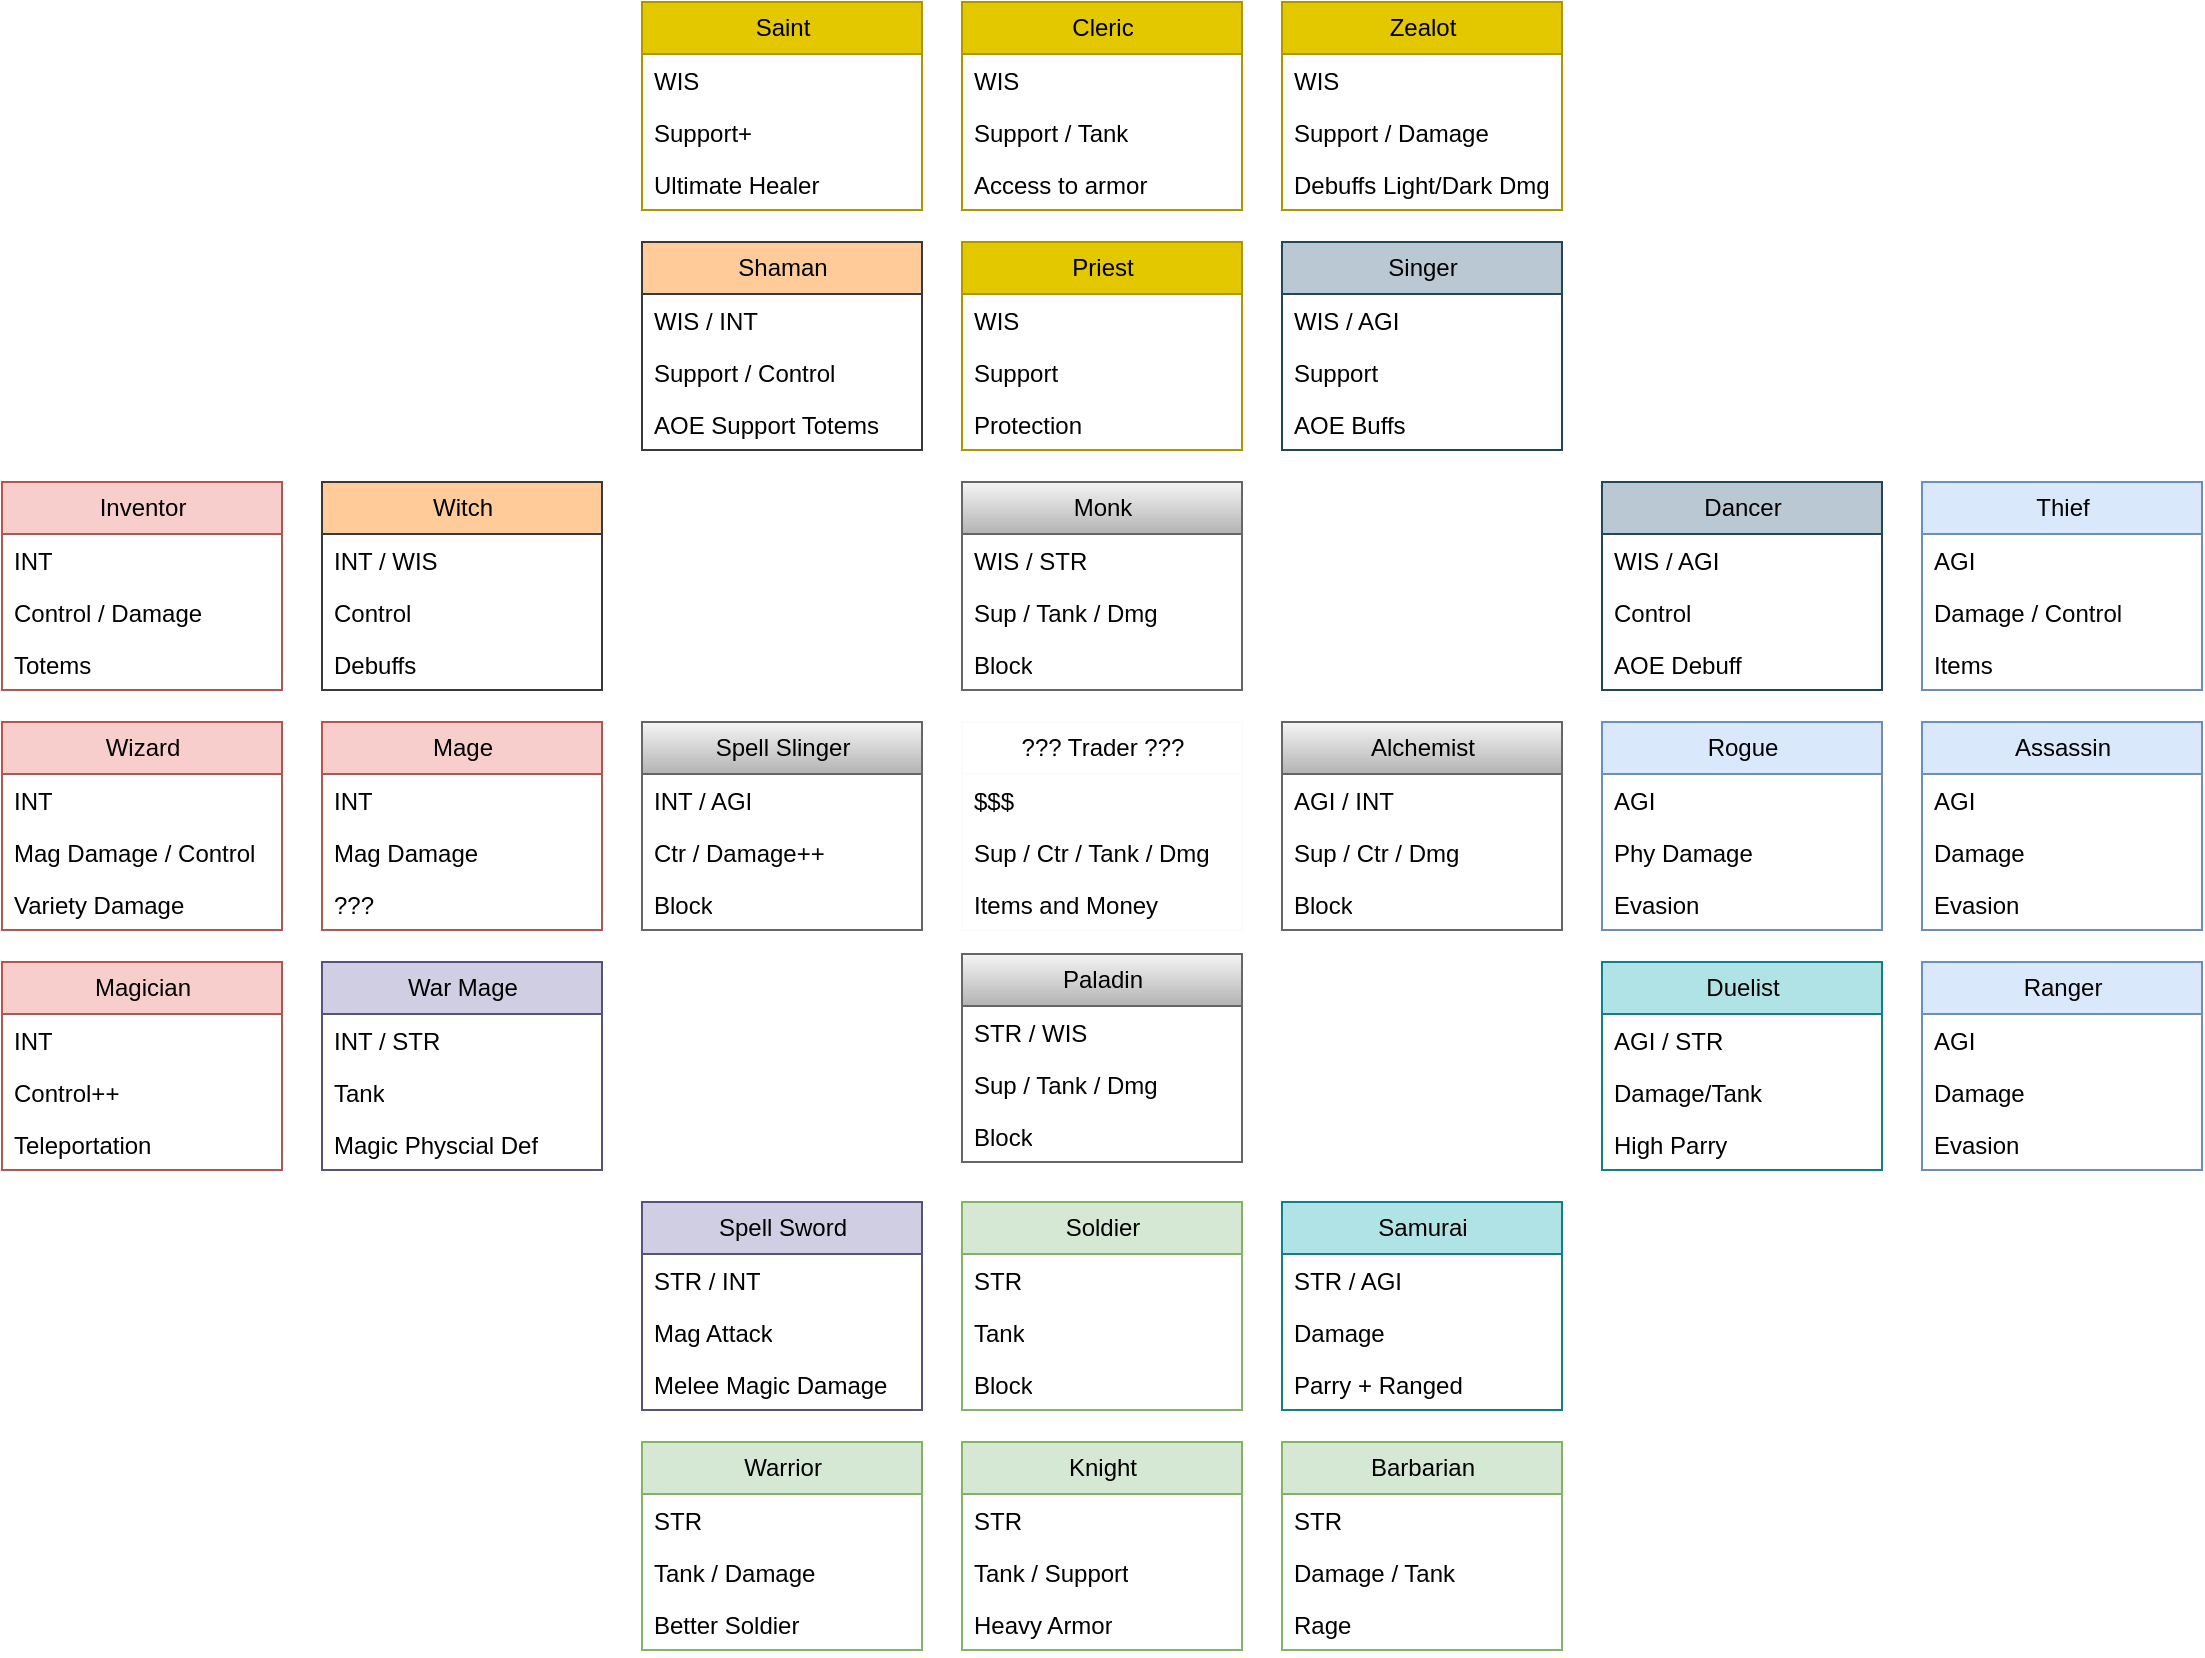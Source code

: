 <mxfile version="25.0.3">
  <diagram name="Page-1" id="VscG6NVmm45a8tt-DNsu">
    <mxGraphModel dx="1357" dy="881" grid="1" gridSize="10" guides="1" tooltips="1" connect="1" arrows="1" fold="1" page="1" pageScale="1" pageWidth="850" pageHeight="1100" math="0" shadow="0">
      <root>
        <mxCell id="0" />
        <mxCell id="1" parent="0" />
        <mxCell id="HjV59kZz3_I_H4oac8fo-1" value="Mage" style="swimlane;fontStyle=0;childLayout=stackLayout;horizontal=1;startSize=26;fillColor=#f8cecc;horizontalStack=0;resizeParent=1;resizeParentMax=0;resizeLast=0;collapsible=1;marginBottom=0;html=1;strokeColor=#b85450;" vertex="1" parent="1">
          <mxGeometry x="450" y="410" width="140" height="104" as="geometry" />
        </mxCell>
        <mxCell id="HjV59kZz3_I_H4oac8fo-2" value="INT" style="text;strokeColor=none;fillColor=none;align=left;verticalAlign=top;spacingLeft=4;spacingRight=4;overflow=hidden;rotatable=0;points=[[0,0.5],[1,0.5]];portConstraint=eastwest;whiteSpace=wrap;html=1;" vertex="1" parent="HjV59kZz3_I_H4oac8fo-1">
          <mxGeometry y="26" width="140" height="26" as="geometry" />
        </mxCell>
        <mxCell id="HjV59kZz3_I_H4oac8fo-3" value="Mag Damage" style="text;strokeColor=none;fillColor=none;align=left;verticalAlign=top;spacingLeft=4;spacingRight=4;overflow=hidden;rotatable=0;points=[[0,0.5],[1,0.5]];portConstraint=eastwest;whiteSpace=wrap;html=1;" vertex="1" parent="HjV59kZz3_I_H4oac8fo-1">
          <mxGeometry y="52" width="140" height="26" as="geometry" />
        </mxCell>
        <mxCell id="HjV59kZz3_I_H4oac8fo-4" value="???" style="text;strokeColor=none;fillColor=none;align=left;verticalAlign=top;spacingLeft=4;spacingRight=4;overflow=hidden;rotatable=0;points=[[0,0.5],[1,0.5]];portConstraint=eastwest;whiteSpace=wrap;html=1;" vertex="1" parent="HjV59kZz3_I_H4oac8fo-1">
          <mxGeometry y="78" width="140" height="26" as="geometry" />
        </mxCell>
        <mxCell id="HjV59kZz3_I_H4oac8fo-5" value="Rogue" style="swimlane;fontStyle=0;childLayout=stackLayout;horizontal=1;startSize=26;fillColor=#dae8fc;horizontalStack=0;resizeParent=1;resizeParentMax=0;resizeLast=0;collapsible=1;marginBottom=0;html=1;strokeColor=#6c8ebf;" vertex="1" parent="1">
          <mxGeometry x="1090" y="410" width="140" height="104" as="geometry" />
        </mxCell>
        <mxCell id="HjV59kZz3_I_H4oac8fo-6" value="AGI" style="text;strokeColor=none;fillColor=none;align=left;verticalAlign=top;spacingLeft=4;spacingRight=4;overflow=hidden;rotatable=0;points=[[0,0.5],[1,0.5]];portConstraint=eastwest;whiteSpace=wrap;html=1;" vertex="1" parent="HjV59kZz3_I_H4oac8fo-5">
          <mxGeometry y="26" width="140" height="26" as="geometry" />
        </mxCell>
        <mxCell id="HjV59kZz3_I_H4oac8fo-7" value="Phy Damage" style="text;strokeColor=none;fillColor=none;align=left;verticalAlign=top;spacingLeft=4;spacingRight=4;overflow=hidden;rotatable=0;points=[[0,0.5],[1,0.5]];portConstraint=eastwest;whiteSpace=wrap;html=1;" vertex="1" parent="HjV59kZz3_I_H4oac8fo-5">
          <mxGeometry y="52" width="140" height="26" as="geometry" />
        </mxCell>
        <mxCell id="HjV59kZz3_I_H4oac8fo-8" value="Evasion" style="text;strokeColor=none;fillColor=none;align=left;verticalAlign=top;spacingLeft=4;spacingRight=4;overflow=hidden;rotatable=0;points=[[0,0.5],[1,0.5]];portConstraint=eastwest;whiteSpace=wrap;html=1;" vertex="1" parent="HjV59kZz3_I_H4oac8fo-5">
          <mxGeometry y="78" width="140" height="26" as="geometry" />
        </mxCell>
        <mxCell id="HjV59kZz3_I_H4oac8fo-9" value="Soldier" style="swimlane;fontStyle=0;childLayout=stackLayout;horizontal=1;startSize=26;fillColor=#d5e8d4;horizontalStack=0;resizeParent=1;resizeParentMax=0;resizeLast=0;collapsible=1;marginBottom=0;html=1;strokeColor=#82b366;" vertex="1" parent="1">
          <mxGeometry x="770" y="650" width="140" height="104" as="geometry" />
        </mxCell>
        <mxCell id="HjV59kZz3_I_H4oac8fo-10" value="STR" style="text;strokeColor=none;fillColor=none;align=left;verticalAlign=top;spacingLeft=4;spacingRight=4;overflow=hidden;rotatable=0;points=[[0,0.5],[1,0.5]];portConstraint=eastwest;whiteSpace=wrap;html=1;" vertex="1" parent="HjV59kZz3_I_H4oac8fo-9">
          <mxGeometry y="26" width="140" height="26" as="geometry" />
        </mxCell>
        <mxCell id="HjV59kZz3_I_H4oac8fo-11" value="Tank" style="text;strokeColor=none;fillColor=none;align=left;verticalAlign=top;spacingLeft=4;spacingRight=4;overflow=hidden;rotatable=0;points=[[0,0.5],[1,0.5]];portConstraint=eastwest;whiteSpace=wrap;html=1;" vertex="1" parent="HjV59kZz3_I_H4oac8fo-9">
          <mxGeometry y="52" width="140" height="26" as="geometry" />
        </mxCell>
        <mxCell id="HjV59kZz3_I_H4oac8fo-12" value="Block" style="text;strokeColor=none;fillColor=none;align=left;verticalAlign=top;spacingLeft=4;spacingRight=4;overflow=hidden;rotatable=0;points=[[0,0.5],[1,0.5]];portConstraint=eastwest;whiteSpace=wrap;html=1;" vertex="1" parent="HjV59kZz3_I_H4oac8fo-9">
          <mxGeometry y="78" width="140" height="26" as="geometry" />
        </mxCell>
        <mxCell id="HjV59kZz3_I_H4oac8fo-13" value="Priest" style="swimlane;fontStyle=0;childLayout=stackLayout;horizontal=1;startSize=26;fillColor=#e3c800;horizontalStack=0;resizeParent=1;resizeParentMax=0;resizeLast=0;collapsible=1;marginBottom=0;html=1;strokeColor=#B09500;fontColor=#000000;" vertex="1" parent="1">
          <mxGeometry x="770" y="170" width="140" height="104" as="geometry" />
        </mxCell>
        <mxCell id="HjV59kZz3_I_H4oac8fo-14" value="WIS" style="text;strokeColor=none;fillColor=none;align=left;verticalAlign=top;spacingLeft=4;spacingRight=4;overflow=hidden;rotatable=0;points=[[0,0.5],[1,0.5]];portConstraint=eastwest;whiteSpace=wrap;html=1;" vertex="1" parent="HjV59kZz3_I_H4oac8fo-13">
          <mxGeometry y="26" width="140" height="26" as="geometry" />
        </mxCell>
        <mxCell id="HjV59kZz3_I_H4oac8fo-15" value="Support" style="text;strokeColor=none;fillColor=none;align=left;verticalAlign=top;spacingLeft=4;spacingRight=4;overflow=hidden;rotatable=0;points=[[0,0.5],[1,0.5]];portConstraint=eastwest;whiteSpace=wrap;html=1;" vertex="1" parent="HjV59kZz3_I_H4oac8fo-13">
          <mxGeometry y="52" width="140" height="26" as="geometry" />
        </mxCell>
        <mxCell id="HjV59kZz3_I_H4oac8fo-16" value="Protection" style="text;strokeColor=none;fillColor=none;align=left;verticalAlign=top;spacingLeft=4;spacingRight=4;overflow=hidden;rotatable=0;points=[[0,0.5],[1,0.5]];portConstraint=eastwest;whiteSpace=wrap;html=1;" vertex="1" parent="HjV59kZz3_I_H4oac8fo-13">
          <mxGeometry y="78" width="140" height="26" as="geometry" />
        </mxCell>
        <mxCell id="HjV59kZz3_I_H4oac8fo-17" value="Witch" style="swimlane;fontStyle=0;childLayout=stackLayout;horizontal=1;startSize=26;fillColor=#ffcc99;horizontalStack=0;resizeParent=1;resizeParentMax=0;resizeLast=0;collapsible=1;marginBottom=0;html=1;strokeColor=#36393d;" vertex="1" parent="1">
          <mxGeometry x="450" y="290" width="140" height="104" as="geometry" />
        </mxCell>
        <mxCell id="HjV59kZz3_I_H4oac8fo-18" value="INT / WIS" style="text;strokeColor=none;fillColor=none;align=left;verticalAlign=top;spacingLeft=4;spacingRight=4;overflow=hidden;rotatable=0;points=[[0,0.5],[1,0.5]];portConstraint=eastwest;whiteSpace=wrap;html=1;" vertex="1" parent="HjV59kZz3_I_H4oac8fo-17">
          <mxGeometry y="26" width="140" height="26" as="geometry" />
        </mxCell>
        <mxCell id="HjV59kZz3_I_H4oac8fo-19" value="Control" style="text;strokeColor=none;fillColor=none;align=left;verticalAlign=top;spacingLeft=4;spacingRight=4;overflow=hidden;rotatable=0;points=[[0,0.5],[1,0.5]];portConstraint=eastwest;whiteSpace=wrap;html=1;" vertex="1" parent="HjV59kZz3_I_H4oac8fo-17">
          <mxGeometry y="52" width="140" height="26" as="geometry" />
        </mxCell>
        <mxCell id="HjV59kZz3_I_H4oac8fo-20" value="Debuffs" style="text;strokeColor=none;fillColor=none;align=left;verticalAlign=top;spacingLeft=4;spacingRight=4;overflow=hidden;rotatable=0;points=[[0,0.5],[1,0.5]];portConstraint=eastwest;whiteSpace=wrap;html=1;" vertex="1" parent="HjV59kZz3_I_H4oac8fo-17">
          <mxGeometry y="78" width="140" height="26" as="geometry" />
        </mxCell>
        <mxCell id="HjV59kZz3_I_H4oac8fo-21" value="Wizard" style="swimlane;fontStyle=0;childLayout=stackLayout;horizontal=1;startSize=26;fillColor=#f8cecc;horizontalStack=0;resizeParent=1;resizeParentMax=0;resizeLast=0;collapsible=1;marginBottom=0;html=1;strokeColor=#b85450;" vertex="1" parent="1">
          <mxGeometry x="290" y="410" width="140" height="104" as="geometry" />
        </mxCell>
        <mxCell id="HjV59kZz3_I_H4oac8fo-22" value="INT" style="text;strokeColor=none;fillColor=none;align=left;verticalAlign=top;spacingLeft=4;spacingRight=4;overflow=hidden;rotatable=0;points=[[0,0.5],[1,0.5]];portConstraint=eastwest;whiteSpace=wrap;html=1;" vertex="1" parent="HjV59kZz3_I_H4oac8fo-21">
          <mxGeometry y="26" width="140" height="26" as="geometry" />
        </mxCell>
        <mxCell id="HjV59kZz3_I_H4oac8fo-23" value="Mag Damage / Control" style="text;strokeColor=none;fillColor=none;align=left;verticalAlign=top;spacingLeft=4;spacingRight=4;overflow=hidden;rotatable=0;points=[[0,0.5],[1,0.5]];portConstraint=eastwest;whiteSpace=wrap;html=1;" vertex="1" parent="HjV59kZz3_I_H4oac8fo-21">
          <mxGeometry y="52" width="140" height="26" as="geometry" />
        </mxCell>
        <mxCell id="HjV59kZz3_I_H4oac8fo-24" value="Variety Damage" style="text;strokeColor=none;fillColor=none;align=left;verticalAlign=top;spacingLeft=4;spacingRight=4;overflow=hidden;rotatable=0;points=[[0,0.5],[1,0.5]];portConstraint=eastwest;whiteSpace=wrap;html=1;" vertex="1" parent="HjV59kZz3_I_H4oac8fo-21">
          <mxGeometry y="78" width="140" height="26" as="geometry" />
        </mxCell>
        <mxCell id="HjV59kZz3_I_H4oac8fo-25" value="War Mage" style="swimlane;fontStyle=0;childLayout=stackLayout;horizontal=1;startSize=26;fillColor=#d0cee2;horizontalStack=0;resizeParent=1;resizeParentMax=0;resizeLast=0;collapsible=1;marginBottom=0;html=1;strokeColor=#56517e;" vertex="1" parent="1">
          <mxGeometry x="450" y="530" width="140" height="104" as="geometry" />
        </mxCell>
        <mxCell id="HjV59kZz3_I_H4oac8fo-26" value="INT / STR" style="text;strokeColor=none;fillColor=none;align=left;verticalAlign=top;spacingLeft=4;spacingRight=4;overflow=hidden;rotatable=0;points=[[0,0.5],[1,0.5]];portConstraint=eastwest;whiteSpace=wrap;html=1;" vertex="1" parent="HjV59kZz3_I_H4oac8fo-25">
          <mxGeometry y="26" width="140" height="26" as="geometry" />
        </mxCell>
        <mxCell id="HjV59kZz3_I_H4oac8fo-27" value="Tank" style="text;strokeColor=none;fillColor=none;align=left;verticalAlign=top;spacingLeft=4;spacingRight=4;overflow=hidden;rotatable=0;points=[[0,0.5],[1,0.5]];portConstraint=eastwest;whiteSpace=wrap;html=1;" vertex="1" parent="HjV59kZz3_I_H4oac8fo-25">
          <mxGeometry y="52" width="140" height="26" as="geometry" />
        </mxCell>
        <mxCell id="HjV59kZz3_I_H4oac8fo-28" value="Magic Physcial Def" style="text;strokeColor=none;fillColor=none;align=left;verticalAlign=top;spacingLeft=4;spacingRight=4;overflow=hidden;rotatable=0;points=[[0,0.5],[1,0.5]];portConstraint=eastwest;whiteSpace=wrap;html=1;" vertex="1" parent="HjV59kZz3_I_H4oac8fo-25">
          <mxGeometry y="78" width="140" height="26" as="geometry" />
        </mxCell>
        <mxCell id="HjV59kZz3_I_H4oac8fo-30" value="Duelist" style="swimlane;fontStyle=0;childLayout=stackLayout;horizontal=1;startSize=26;fillColor=#b0e3e6;horizontalStack=0;resizeParent=1;resizeParentMax=0;resizeLast=0;collapsible=1;marginBottom=0;html=1;strokeColor=#0e8088;" vertex="1" parent="1">
          <mxGeometry x="1090" y="530" width="140" height="104" as="geometry" />
        </mxCell>
        <mxCell id="HjV59kZz3_I_H4oac8fo-31" value="AGI / STR" style="text;strokeColor=none;fillColor=none;align=left;verticalAlign=top;spacingLeft=4;spacingRight=4;overflow=hidden;rotatable=0;points=[[0,0.5],[1,0.5]];portConstraint=eastwest;whiteSpace=wrap;html=1;" vertex="1" parent="HjV59kZz3_I_H4oac8fo-30">
          <mxGeometry y="26" width="140" height="26" as="geometry" />
        </mxCell>
        <mxCell id="HjV59kZz3_I_H4oac8fo-32" value="Damage/Tank" style="text;strokeColor=none;fillColor=none;align=left;verticalAlign=top;spacingLeft=4;spacingRight=4;overflow=hidden;rotatable=0;points=[[0,0.5],[1,0.5]];portConstraint=eastwest;whiteSpace=wrap;html=1;" vertex="1" parent="HjV59kZz3_I_H4oac8fo-30">
          <mxGeometry y="52" width="140" height="26" as="geometry" />
        </mxCell>
        <mxCell id="HjV59kZz3_I_H4oac8fo-33" value="High Parry" style="text;strokeColor=none;fillColor=none;align=left;verticalAlign=top;spacingLeft=4;spacingRight=4;overflow=hidden;rotatable=0;points=[[0,0.5],[1,0.5]];portConstraint=eastwest;whiteSpace=wrap;html=1;" vertex="1" parent="HjV59kZz3_I_H4oac8fo-30">
          <mxGeometry y="78" width="140" height="26" as="geometry" />
        </mxCell>
        <mxCell id="HjV59kZz3_I_H4oac8fo-34" value="Singer" style="swimlane;fontStyle=0;childLayout=stackLayout;horizontal=1;startSize=26;fillColor=#bac8d3;horizontalStack=0;resizeParent=1;resizeParentMax=0;resizeLast=0;collapsible=1;marginBottom=0;html=1;strokeColor=#23445d;" vertex="1" parent="1">
          <mxGeometry x="930" y="170" width="140" height="104" as="geometry" />
        </mxCell>
        <mxCell id="HjV59kZz3_I_H4oac8fo-35" value="WIS / AGI" style="text;strokeColor=none;fillColor=none;align=left;verticalAlign=top;spacingLeft=4;spacingRight=4;overflow=hidden;rotatable=0;points=[[0,0.5],[1,0.5]];portConstraint=eastwest;whiteSpace=wrap;html=1;" vertex="1" parent="HjV59kZz3_I_H4oac8fo-34">
          <mxGeometry y="26" width="140" height="26" as="geometry" />
        </mxCell>
        <mxCell id="HjV59kZz3_I_H4oac8fo-36" value="Support" style="text;strokeColor=none;fillColor=none;align=left;verticalAlign=top;spacingLeft=4;spacingRight=4;overflow=hidden;rotatable=0;points=[[0,0.5],[1,0.5]];portConstraint=eastwest;whiteSpace=wrap;html=1;" vertex="1" parent="HjV59kZz3_I_H4oac8fo-34">
          <mxGeometry y="52" width="140" height="26" as="geometry" />
        </mxCell>
        <mxCell id="HjV59kZz3_I_H4oac8fo-37" value="AOE Buffs" style="text;strokeColor=none;fillColor=none;align=left;verticalAlign=top;spacingLeft=4;spacingRight=4;overflow=hidden;rotatable=0;points=[[0,0.5],[1,0.5]];portConstraint=eastwest;whiteSpace=wrap;html=1;" vertex="1" parent="HjV59kZz3_I_H4oac8fo-34">
          <mxGeometry y="78" width="140" height="26" as="geometry" />
        </mxCell>
        <mxCell id="HjV59kZz3_I_H4oac8fo-42" value="Ranger" style="swimlane;fontStyle=0;childLayout=stackLayout;horizontal=1;startSize=26;fillColor=#dae8fc;horizontalStack=0;resizeParent=1;resizeParentMax=0;resizeLast=0;collapsible=1;marginBottom=0;html=1;strokeColor=#6c8ebf;" vertex="1" parent="1">
          <mxGeometry x="1250" y="530" width="140" height="104" as="geometry" />
        </mxCell>
        <mxCell id="HjV59kZz3_I_H4oac8fo-43" value="AGI" style="text;strokeColor=none;fillColor=none;align=left;verticalAlign=top;spacingLeft=4;spacingRight=4;overflow=hidden;rotatable=0;points=[[0,0.5],[1,0.5]];portConstraint=eastwest;whiteSpace=wrap;html=1;" vertex="1" parent="HjV59kZz3_I_H4oac8fo-42">
          <mxGeometry y="26" width="140" height="26" as="geometry" />
        </mxCell>
        <mxCell id="HjV59kZz3_I_H4oac8fo-44" value="Damage" style="text;strokeColor=none;fillColor=none;align=left;verticalAlign=top;spacingLeft=4;spacingRight=4;overflow=hidden;rotatable=0;points=[[0,0.5],[1,0.5]];portConstraint=eastwest;whiteSpace=wrap;html=1;" vertex="1" parent="HjV59kZz3_I_H4oac8fo-42">
          <mxGeometry y="52" width="140" height="26" as="geometry" />
        </mxCell>
        <mxCell id="HjV59kZz3_I_H4oac8fo-45" value="Evasion" style="text;strokeColor=none;fillColor=none;align=left;verticalAlign=top;spacingLeft=4;spacingRight=4;overflow=hidden;rotatable=0;points=[[0,0.5],[1,0.5]];portConstraint=eastwest;whiteSpace=wrap;html=1;" vertex="1" parent="HjV59kZz3_I_H4oac8fo-42">
          <mxGeometry y="78" width="140" height="26" as="geometry" />
        </mxCell>
        <mxCell id="HjV59kZz3_I_H4oac8fo-50" value="Assassin" style="swimlane;fontStyle=0;childLayout=stackLayout;horizontal=1;startSize=26;fillColor=#dae8fc;horizontalStack=0;resizeParent=1;resizeParentMax=0;resizeLast=0;collapsible=1;marginBottom=0;html=1;strokeColor=#6c8ebf;" vertex="1" parent="1">
          <mxGeometry x="1250" y="410" width="140" height="104" as="geometry" />
        </mxCell>
        <mxCell id="HjV59kZz3_I_H4oac8fo-51" value="AGI" style="text;strokeColor=none;fillColor=none;align=left;verticalAlign=top;spacingLeft=4;spacingRight=4;overflow=hidden;rotatable=0;points=[[0,0.5],[1,0.5]];portConstraint=eastwest;whiteSpace=wrap;html=1;" vertex="1" parent="HjV59kZz3_I_H4oac8fo-50">
          <mxGeometry y="26" width="140" height="26" as="geometry" />
        </mxCell>
        <mxCell id="HjV59kZz3_I_H4oac8fo-52" value="Damage" style="text;strokeColor=none;fillColor=none;align=left;verticalAlign=top;spacingLeft=4;spacingRight=4;overflow=hidden;rotatable=0;points=[[0,0.5],[1,0.5]];portConstraint=eastwest;whiteSpace=wrap;html=1;" vertex="1" parent="HjV59kZz3_I_H4oac8fo-50">
          <mxGeometry y="52" width="140" height="26" as="geometry" />
        </mxCell>
        <mxCell id="HjV59kZz3_I_H4oac8fo-53" value="Evasion" style="text;strokeColor=none;fillColor=none;align=left;verticalAlign=top;spacingLeft=4;spacingRight=4;overflow=hidden;rotatable=0;points=[[0,0.5],[1,0.5]];portConstraint=eastwest;whiteSpace=wrap;html=1;" vertex="1" parent="HjV59kZz3_I_H4oac8fo-50">
          <mxGeometry y="78" width="140" height="26" as="geometry" />
        </mxCell>
        <mxCell id="HjV59kZz3_I_H4oac8fo-54" value="Thief" style="swimlane;fontStyle=0;childLayout=stackLayout;horizontal=1;startSize=26;fillColor=#dae8fc;horizontalStack=0;resizeParent=1;resizeParentMax=0;resizeLast=0;collapsible=1;marginBottom=0;html=1;strokeColor=#6c8ebf;" vertex="1" parent="1">
          <mxGeometry x="1250" y="290" width="140" height="104" as="geometry" />
        </mxCell>
        <mxCell id="HjV59kZz3_I_H4oac8fo-55" value="AGI" style="text;strokeColor=none;fillColor=none;align=left;verticalAlign=top;spacingLeft=4;spacingRight=4;overflow=hidden;rotatable=0;points=[[0,0.5],[1,0.5]];portConstraint=eastwest;whiteSpace=wrap;html=1;" vertex="1" parent="HjV59kZz3_I_H4oac8fo-54">
          <mxGeometry y="26" width="140" height="26" as="geometry" />
        </mxCell>
        <mxCell id="HjV59kZz3_I_H4oac8fo-56" value="Damage / Control" style="text;strokeColor=none;fillColor=none;align=left;verticalAlign=top;spacingLeft=4;spacingRight=4;overflow=hidden;rotatable=0;points=[[0,0.5],[1,0.5]];portConstraint=eastwest;whiteSpace=wrap;html=1;" vertex="1" parent="HjV59kZz3_I_H4oac8fo-54">
          <mxGeometry y="52" width="140" height="26" as="geometry" />
        </mxCell>
        <mxCell id="HjV59kZz3_I_H4oac8fo-57" value="Items" style="text;strokeColor=none;fillColor=none;align=left;verticalAlign=top;spacingLeft=4;spacingRight=4;overflow=hidden;rotatable=0;points=[[0,0.5],[1,0.5]];portConstraint=eastwest;whiteSpace=wrap;html=1;" vertex="1" parent="HjV59kZz3_I_H4oac8fo-54">
          <mxGeometry y="78" width="140" height="26" as="geometry" />
        </mxCell>
        <mxCell id="HjV59kZz3_I_H4oac8fo-58" value="Paladin" style="swimlane;fontStyle=0;childLayout=stackLayout;horizontal=1;startSize=26;fillColor=#f5f5f5;horizontalStack=0;resizeParent=1;resizeParentMax=0;resizeLast=0;collapsible=1;marginBottom=0;html=1;strokeColor=#666666;gradientColor=#b3b3b3;" vertex="1" parent="1">
          <mxGeometry x="770" y="526" width="140" height="104" as="geometry" />
        </mxCell>
        <mxCell id="HjV59kZz3_I_H4oac8fo-59" value="STR / WIS" style="text;strokeColor=none;fillColor=none;align=left;verticalAlign=top;spacingLeft=4;spacingRight=4;overflow=hidden;rotatable=0;points=[[0,0.5],[1,0.5]];portConstraint=eastwest;whiteSpace=wrap;html=1;" vertex="1" parent="HjV59kZz3_I_H4oac8fo-58">
          <mxGeometry y="26" width="140" height="26" as="geometry" />
        </mxCell>
        <mxCell id="HjV59kZz3_I_H4oac8fo-60" value="Sup / Tank / Dmg" style="text;strokeColor=none;fillColor=none;align=left;verticalAlign=top;spacingLeft=4;spacingRight=4;overflow=hidden;rotatable=0;points=[[0,0.5],[1,0.5]];portConstraint=eastwest;whiteSpace=wrap;html=1;" vertex="1" parent="HjV59kZz3_I_H4oac8fo-58">
          <mxGeometry y="52" width="140" height="26" as="geometry" />
        </mxCell>
        <mxCell id="HjV59kZz3_I_H4oac8fo-61" value="Block" style="text;strokeColor=none;fillColor=none;align=left;verticalAlign=top;spacingLeft=4;spacingRight=4;overflow=hidden;rotatable=0;points=[[0,0.5],[1,0.5]];portConstraint=eastwest;whiteSpace=wrap;html=1;" vertex="1" parent="HjV59kZz3_I_H4oac8fo-58">
          <mxGeometry y="78" width="140" height="26" as="geometry" />
        </mxCell>
        <mxCell id="HjV59kZz3_I_H4oac8fo-67" value="Knight" style="swimlane;fontStyle=0;childLayout=stackLayout;horizontal=1;startSize=26;fillColor=#d5e8d4;horizontalStack=0;resizeParent=1;resizeParentMax=0;resizeLast=0;collapsible=1;marginBottom=0;html=1;strokeColor=#82b366;" vertex="1" parent="1">
          <mxGeometry x="770" y="770" width="140" height="104" as="geometry" />
        </mxCell>
        <mxCell id="HjV59kZz3_I_H4oac8fo-68" value="STR" style="text;strokeColor=none;fillColor=none;align=left;verticalAlign=top;spacingLeft=4;spacingRight=4;overflow=hidden;rotatable=0;points=[[0,0.5],[1,0.5]];portConstraint=eastwest;whiteSpace=wrap;html=1;" vertex="1" parent="HjV59kZz3_I_H4oac8fo-67">
          <mxGeometry y="26" width="140" height="26" as="geometry" />
        </mxCell>
        <mxCell id="HjV59kZz3_I_H4oac8fo-69" value="Tank / Support" style="text;strokeColor=none;fillColor=none;align=left;verticalAlign=top;spacingLeft=4;spacingRight=4;overflow=hidden;rotatable=0;points=[[0,0.5],[1,0.5]];portConstraint=eastwest;whiteSpace=wrap;html=1;" vertex="1" parent="HjV59kZz3_I_H4oac8fo-67">
          <mxGeometry y="52" width="140" height="26" as="geometry" />
        </mxCell>
        <mxCell id="HjV59kZz3_I_H4oac8fo-70" value="Heavy Armor" style="text;strokeColor=none;fillColor=none;align=left;verticalAlign=top;spacingLeft=4;spacingRight=4;overflow=hidden;rotatable=0;points=[[0,0.5],[1,0.5]];portConstraint=eastwest;whiteSpace=wrap;html=1;" vertex="1" parent="HjV59kZz3_I_H4oac8fo-67">
          <mxGeometry y="78" width="140" height="26" as="geometry" />
        </mxCell>
        <mxCell id="HjV59kZz3_I_H4oac8fo-71" value="Warrior" style="swimlane;fontStyle=0;childLayout=stackLayout;horizontal=1;startSize=26;fillColor=#d5e8d4;horizontalStack=0;resizeParent=1;resizeParentMax=0;resizeLast=0;collapsible=1;marginBottom=0;html=1;strokeColor=#82b366;" vertex="1" parent="1">
          <mxGeometry x="610" y="770" width="140" height="104" as="geometry" />
        </mxCell>
        <mxCell id="HjV59kZz3_I_H4oac8fo-72" value="STR" style="text;strokeColor=none;fillColor=none;align=left;verticalAlign=top;spacingLeft=4;spacingRight=4;overflow=hidden;rotatable=0;points=[[0,0.5],[1,0.5]];portConstraint=eastwest;whiteSpace=wrap;html=1;" vertex="1" parent="HjV59kZz3_I_H4oac8fo-71">
          <mxGeometry y="26" width="140" height="26" as="geometry" />
        </mxCell>
        <mxCell id="HjV59kZz3_I_H4oac8fo-73" value="Tank / Damage" style="text;strokeColor=none;fillColor=none;align=left;verticalAlign=top;spacingLeft=4;spacingRight=4;overflow=hidden;rotatable=0;points=[[0,0.5],[1,0.5]];portConstraint=eastwest;whiteSpace=wrap;html=1;" vertex="1" parent="HjV59kZz3_I_H4oac8fo-71">
          <mxGeometry y="52" width="140" height="26" as="geometry" />
        </mxCell>
        <mxCell id="HjV59kZz3_I_H4oac8fo-74" value="Better Soldier" style="text;strokeColor=none;fillColor=none;align=left;verticalAlign=top;spacingLeft=4;spacingRight=4;overflow=hidden;rotatable=0;points=[[0,0.5],[1,0.5]];portConstraint=eastwest;whiteSpace=wrap;html=1;" vertex="1" parent="HjV59kZz3_I_H4oac8fo-71">
          <mxGeometry y="78" width="140" height="26" as="geometry" />
        </mxCell>
        <mxCell id="HjV59kZz3_I_H4oac8fo-75" value="Barbarian" style="swimlane;fontStyle=0;childLayout=stackLayout;horizontal=1;startSize=26;fillColor=#d5e8d4;horizontalStack=0;resizeParent=1;resizeParentMax=0;resizeLast=0;collapsible=1;marginBottom=0;html=1;strokeColor=#82b366;" vertex="1" parent="1">
          <mxGeometry x="930" y="770" width="140" height="104" as="geometry" />
        </mxCell>
        <mxCell id="HjV59kZz3_I_H4oac8fo-76" value="STR" style="text;strokeColor=none;fillColor=none;align=left;verticalAlign=top;spacingLeft=4;spacingRight=4;overflow=hidden;rotatable=0;points=[[0,0.5],[1,0.5]];portConstraint=eastwest;whiteSpace=wrap;html=1;" vertex="1" parent="HjV59kZz3_I_H4oac8fo-75">
          <mxGeometry y="26" width="140" height="26" as="geometry" />
        </mxCell>
        <mxCell id="HjV59kZz3_I_H4oac8fo-77" value="Damage / Tank&lt;div&gt;&lt;br&gt;&lt;/div&gt;" style="text;strokeColor=none;fillColor=none;align=left;verticalAlign=top;spacingLeft=4;spacingRight=4;overflow=hidden;rotatable=0;points=[[0,0.5],[1,0.5]];portConstraint=eastwest;whiteSpace=wrap;html=1;" vertex="1" parent="HjV59kZz3_I_H4oac8fo-75">
          <mxGeometry y="52" width="140" height="26" as="geometry" />
        </mxCell>
        <mxCell id="HjV59kZz3_I_H4oac8fo-78" value="Rage" style="text;strokeColor=none;fillColor=none;align=left;verticalAlign=top;spacingLeft=4;spacingRight=4;overflow=hidden;rotatable=0;points=[[0,0.5],[1,0.5]];portConstraint=eastwest;whiteSpace=wrap;html=1;" vertex="1" parent="HjV59kZz3_I_H4oac8fo-75">
          <mxGeometry y="78" width="140" height="26" as="geometry" />
        </mxCell>
        <mxCell id="HjV59kZz3_I_H4oac8fo-79" value="Shaman" style="swimlane;fontStyle=0;childLayout=stackLayout;horizontal=1;startSize=26;fillColor=#ffcc99;horizontalStack=0;resizeParent=1;resizeParentMax=0;resizeLast=0;collapsible=1;marginBottom=0;html=1;strokeColor=#36393d;" vertex="1" parent="1">
          <mxGeometry x="610" y="170" width="140" height="104" as="geometry" />
        </mxCell>
        <mxCell id="HjV59kZz3_I_H4oac8fo-80" value="WIS / INT" style="text;strokeColor=none;fillColor=none;align=left;verticalAlign=top;spacingLeft=4;spacingRight=4;overflow=hidden;rotatable=0;points=[[0,0.5],[1,0.5]];portConstraint=eastwest;whiteSpace=wrap;html=1;" vertex="1" parent="HjV59kZz3_I_H4oac8fo-79">
          <mxGeometry y="26" width="140" height="26" as="geometry" />
        </mxCell>
        <mxCell id="HjV59kZz3_I_H4oac8fo-81" value="Support / Control" style="text;strokeColor=none;fillColor=none;align=left;verticalAlign=top;spacingLeft=4;spacingRight=4;overflow=hidden;rotatable=0;points=[[0,0.5],[1,0.5]];portConstraint=eastwest;whiteSpace=wrap;html=1;" vertex="1" parent="HjV59kZz3_I_H4oac8fo-79">
          <mxGeometry y="52" width="140" height="26" as="geometry" />
        </mxCell>
        <mxCell id="HjV59kZz3_I_H4oac8fo-82" value="AOE Support Totems" style="text;strokeColor=none;fillColor=none;align=left;verticalAlign=top;spacingLeft=4;spacingRight=4;overflow=hidden;rotatable=0;points=[[0,0.5],[1,0.5]];portConstraint=eastwest;whiteSpace=wrap;html=1;" vertex="1" parent="HjV59kZz3_I_H4oac8fo-79">
          <mxGeometry y="78" width="140" height="26" as="geometry" />
        </mxCell>
        <mxCell id="HjV59kZz3_I_H4oac8fo-83" value="Spell Sword" style="swimlane;fontStyle=0;childLayout=stackLayout;horizontal=1;startSize=26;fillColor=#d0cee2;horizontalStack=0;resizeParent=1;resizeParentMax=0;resizeLast=0;collapsible=1;marginBottom=0;html=1;strokeColor=#56517e;" vertex="1" parent="1">
          <mxGeometry x="610" y="650" width="140" height="104" as="geometry" />
        </mxCell>
        <mxCell id="HjV59kZz3_I_H4oac8fo-84" value="STR / INT" style="text;strokeColor=none;fillColor=none;align=left;verticalAlign=top;spacingLeft=4;spacingRight=4;overflow=hidden;rotatable=0;points=[[0,0.5],[1,0.5]];portConstraint=eastwest;whiteSpace=wrap;html=1;" vertex="1" parent="HjV59kZz3_I_H4oac8fo-83">
          <mxGeometry y="26" width="140" height="26" as="geometry" />
        </mxCell>
        <mxCell id="HjV59kZz3_I_H4oac8fo-85" value="Mag Attack" style="text;strokeColor=none;fillColor=none;align=left;verticalAlign=top;spacingLeft=4;spacingRight=4;overflow=hidden;rotatable=0;points=[[0,0.5],[1,0.5]];portConstraint=eastwest;whiteSpace=wrap;html=1;" vertex="1" parent="HjV59kZz3_I_H4oac8fo-83">
          <mxGeometry y="52" width="140" height="26" as="geometry" />
        </mxCell>
        <mxCell id="HjV59kZz3_I_H4oac8fo-86" value="Melee Magic Damage" style="text;strokeColor=none;fillColor=none;align=left;verticalAlign=top;spacingLeft=4;spacingRight=4;overflow=hidden;rotatable=0;points=[[0,0.5],[1,0.5]];portConstraint=eastwest;whiteSpace=wrap;html=1;" vertex="1" parent="HjV59kZz3_I_H4oac8fo-83">
          <mxGeometry y="78" width="140" height="26" as="geometry" />
        </mxCell>
        <mxCell id="HjV59kZz3_I_H4oac8fo-87" value="Dancer" style="swimlane;fontStyle=0;childLayout=stackLayout;horizontal=1;startSize=26;fillColor=#bac8d3;horizontalStack=0;resizeParent=1;resizeParentMax=0;resizeLast=0;collapsible=1;marginBottom=0;html=1;strokeColor=#23445d;" vertex="1" parent="1">
          <mxGeometry x="1090" y="290" width="140" height="104" as="geometry" />
        </mxCell>
        <mxCell id="HjV59kZz3_I_H4oac8fo-88" value="WIS / AGI" style="text;strokeColor=none;fillColor=none;align=left;verticalAlign=top;spacingLeft=4;spacingRight=4;overflow=hidden;rotatable=0;points=[[0,0.5],[1,0.5]];portConstraint=eastwest;whiteSpace=wrap;html=1;" vertex="1" parent="HjV59kZz3_I_H4oac8fo-87">
          <mxGeometry y="26" width="140" height="26" as="geometry" />
        </mxCell>
        <mxCell id="HjV59kZz3_I_H4oac8fo-89" value="Control" style="text;strokeColor=none;fillColor=none;align=left;verticalAlign=top;spacingLeft=4;spacingRight=4;overflow=hidden;rotatable=0;points=[[0,0.5],[1,0.5]];portConstraint=eastwest;whiteSpace=wrap;html=1;" vertex="1" parent="HjV59kZz3_I_H4oac8fo-87">
          <mxGeometry y="52" width="140" height="26" as="geometry" />
        </mxCell>
        <mxCell id="HjV59kZz3_I_H4oac8fo-90" value="AOE Debuff" style="text;strokeColor=none;fillColor=none;align=left;verticalAlign=top;spacingLeft=4;spacingRight=4;overflow=hidden;rotatable=0;points=[[0,0.5],[1,0.5]];portConstraint=eastwest;whiteSpace=wrap;html=1;" vertex="1" parent="HjV59kZz3_I_H4oac8fo-87">
          <mxGeometry y="78" width="140" height="26" as="geometry" />
        </mxCell>
        <mxCell id="HjV59kZz3_I_H4oac8fo-91" value="Samurai" style="swimlane;fontStyle=0;childLayout=stackLayout;horizontal=1;startSize=26;fillColor=#b0e3e6;horizontalStack=0;resizeParent=1;resizeParentMax=0;resizeLast=0;collapsible=1;marginBottom=0;html=1;strokeColor=#0e8088;" vertex="1" parent="1">
          <mxGeometry x="930" y="650" width="140" height="104" as="geometry" />
        </mxCell>
        <mxCell id="HjV59kZz3_I_H4oac8fo-92" value="STR / AGI" style="text;strokeColor=none;fillColor=none;align=left;verticalAlign=top;spacingLeft=4;spacingRight=4;overflow=hidden;rotatable=0;points=[[0,0.5],[1,0.5]];portConstraint=eastwest;whiteSpace=wrap;html=1;" vertex="1" parent="HjV59kZz3_I_H4oac8fo-91">
          <mxGeometry y="26" width="140" height="26" as="geometry" />
        </mxCell>
        <mxCell id="HjV59kZz3_I_H4oac8fo-93" value="Damage" style="text;strokeColor=none;fillColor=none;align=left;verticalAlign=top;spacingLeft=4;spacingRight=4;overflow=hidden;rotatable=0;points=[[0,0.5],[1,0.5]];portConstraint=eastwest;whiteSpace=wrap;html=1;" vertex="1" parent="HjV59kZz3_I_H4oac8fo-91">
          <mxGeometry y="52" width="140" height="26" as="geometry" />
        </mxCell>
        <mxCell id="HjV59kZz3_I_H4oac8fo-94" value="Parry + Ranged" style="text;strokeColor=none;fillColor=none;align=left;verticalAlign=top;spacingLeft=4;spacingRight=4;overflow=hidden;rotatable=0;points=[[0,0.5],[1,0.5]];portConstraint=eastwest;whiteSpace=wrap;html=1;" vertex="1" parent="HjV59kZz3_I_H4oac8fo-91">
          <mxGeometry y="78" width="140" height="26" as="geometry" />
        </mxCell>
        <mxCell id="HjV59kZz3_I_H4oac8fo-95" value="Alchemist" style="swimlane;fontStyle=0;childLayout=stackLayout;horizontal=1;startSize=26;fillColor=#f5f5f5;horizontalStack=0;resizeParent=1;resizeParentMax=0;resizeLast=0;collapsible=1;marginBottom=0;html=1;strokeColor=#666666;gradientColor=#b3b3b3;" vertex="1" parent="1">
          <mxGeometry x="930" y="410" width="140" height="104" as="geometry" />
        </mxCell>
        <mxCell id="HjV59kZz3_I_H4oac8fo-96" value="AGI / INT" style="text;strokeColor=none;fillColor=none;align=left;verticalAlign=top;spacingLeft=4;spacingRight=4;overflow=hidden;rotatable=0;points=[[0,0.5],[1,0.5]];portConstraint=eastwest;whiteSpace=wrap;html=1;" vertex="1" parent="HjV59kZz3_I_H4oac8fo-95">
          <mxGeometry y="26" width="140" height="26" as="geometry" />
        </mxCell>
        <mxCell id="HjV59kZz3_I_H4oac8fo-97" value="Sup / Ctr / Dmg" style="text;strokeColor=none;fillColor=none;align=left;verticalAlign=top;spacingLeft=4;spacingRight=4;overflow=hidden;rotatable=0;points=[[0,0.5],[1,0.5]];portConstraint=eastwest;whiteSpace=wrap;html=1;" vertex="1" parent="HjV59kZz3_I_H4oac8fo-95">
          <mxGeometry y="52" width="140" height="26" as="geometry" />
        </mxCell>
        <mxCell id="HjV59kZz3_I_H4oac8fo-98" value="Block" style="text;strokeColor=none;fillColor=none;align=left;verticalAlign=top;spacingLeft=4;spacingRight=4;overflow=hidden;rotatable=0;points=[[0,0.5],[1,0.5]];portConstraint=eastwest;whiteSpace=wrap;html=1;" vertex="1" parent="HjV59kZz3_I_H4oac8fo-95">
          <mxGeometry y="78" width="140" height="26" as="geometry" />
        </mxCell>
        <mxCell id="HjV59kZz3_I_H4oac8fo-99" value="Spell Slinger" style="swimlane;fontStyle=0;childLayout=stackLayout;horizontal=1;startSize=26;fillColor=#f5f5f5;horizontalStack=0;resizeParent=1;resizeParentMax=0;resizeLast=0;collapsible=1;marginBottom=0;html=1;strokeColor=#666666;gradientColor=#b3b3b3;" vertex="1" parent="1">
          <mxGeometry x="610" y="410" width="140" height="104" as="geometry" />
        </mxCell>
        <mxCell id="HjV59kZz3_I_H4oac8fo-100" value="INT / AGI" style="text;strokeColor=none;fillColor=none;align=left;verticalAlign=top;spacingLeft=4;spacingRight=4;overflow=hidden;rotatable=0;points=[[0,0.5],[1,0.5]];portConstraint=eastwest;whiteSpace=wrap;html=1;" vertex="1" parent="HjV59kZz3_I_H4oac8fo-99">
          <mxGeometry y="26" width="140" height="26" as="geometry" />
        </mxCell>
        <mxCell id="HjV59kZz3_I_H4oac8fo-101" value="Ctr / Damage++" style="text;strokeColor=none;fillColor=none;align=left;verticalAlign=top;spacingLeft=4;spacingRight=4;overflow=hidden;rotatable=0;points=[[0,0.5],[1,0.5]];portConstraint=eastwest;whiteSpace=wrap;html=1;" vertex="1" parent="HjV59kZz3_I_H4oac8fo-99">
          <mxGeometry y="52" width="140" height="26" as="geometry" />
        </mxCell>
        <mxCell id="HjV59kZz3_I_H4oac8fo-102" value="Block" style="text;strokeColor=none;fillColor=none;align=left;verticalAlign=top;spacingLeft=4;spacingRight=4;overflow=hidden;rotatable=0;points=[[0,0.5],[1,0.5]];portConstraint=eastwest;whiteSpace=wrap;html=1;" vertex="1" parent="HjV59kZz3_I_H4oac8fo-99">
          <mxGeometry y="78" width="140" height="26" as="geometry" />
        </mxCell>
        <mxCell id="HjV59kZz3_I_H4oac8fo-103" value="Monk" style="swimlane;fontStyle=0;childLayout=stackLayout;horizontal=1;startSize=26;fillColor=#f5f5f5;horizontalStack=0;resizeParent=1;resizeParentMax=0;resizeLast=0;collapsible=1;marginBottom=0;html=1;strokeColor=#666666;gradientColor=#b3b3b3;" vertex="1" parent="1">
          <mxGeometry x="770" y="290" width="140" height="104" as="geometry" />
        </mxCell>
        <mxCell id="HjV59kZz3_I_H4oac8fo-104" value="WIS / STR" style="text;strokeColor=none;fillColor=none;align=left;verticalAlign=top;spacingLeft=4;spacingRight=4;overflow=hidden;rotatable=0;points=[[0,0.5],[1,0.5]];portConstraint=eastwest;whiteSpace=wrap;html=1;" vertex="1" parent="HjV59kZz3_I_H4oac8fo-103">
          <mxGeometry y="26" width="140" height="26" as="geometry" />
        </mxCell>
        <mxCell id="HjV59kZz3_I_H4oac8fo-105" value="Sup / Tank / Dmg" style="text;strokeColor=none;fillColor=none;align=left;verticalAlign=top;spacingLeft=4;spacingRight=4;overflow=hidden;rotatable=0;points=[[0,0.5],[1,0.5]];portConstraint=eastwest;whiteSpace=wrap;html=1;" vertex="1" parent="HjV59kZz3_I_H4oac8fo-103">
          <mxGeometry y="52" width="140" height="26" as="geometry" />
        </mxCell>
        <mxCell id="HjV59kZz3_I_H4oac8fo-106" value="Block" style="text;strokeColor=none;fillColor=none;align=left;verticalAlign=top;spacingLeft=4;spacingRight=4;overflow=hidden;rotatable=0;points=[[0,0.5],[1,0.5]];portConstraint=eastwest;whiteSpace=wrap;html=1;" vertex="1" parent="HjV59kZz3_I_H4oac8fo-103">
          <mxGeometry y="78" width="140" height="26" as="geometry" />
        </mxCell>
        <mxCell id="HjV59kZz3_I_H4oac8fo-111" value="Magician" style="swimlane;fontStyle=0;childLayout=stackLayout;horizontal=1;startSize=26;fillColor=#f8cecc;horizontalStack=0;resizeParent=1;resizeParentMax=0;resizeLast=0;collapsible=1;marginBottom=0;html=1;strokeColor=#b85450;" vertex="1" parent="1">
          <mxGeometry x="290" y="530" width="140" height="104" as="geometry" />
        </mxCell>
        <mxCell id="HjV59kZz3_I_H4oac8fo-112" value="INT" style="text;strokeColor=none;fillColor=none;align=left;verticalAlign=top;spacingLeft=4;spacingRight=4;overflow=hidden;rotatable=0;points=[[0,0.5],[1,0.5]];portConstraint=eastwest;whiteSpace=wrap;html=1;" vertex="1" parent="HjV59kZz3_I_H4oac8fo-111">
          <mxGeometry y="26" width="140" height="26" as="geometry" />
        </mxCell>
        <mxCell id="HjV59kZz3_I_H4oac8fo-113" value="Control++" style="text;strokeColor=none;fillColor=none;align=left;verticalAlign=top;spacingLeft=4;spacingRight=4;overflow=hidden;rotatable=0;points=[[0,0.5],[1,0.5]];portConstraint=eastwest;whiteSpace=wrap;html=1;" vertex="1" parent="HjV59kZz3_I_H4oac8fo-111">
          <mxGeometry y="52" width="140" height="26" as="geometry" />
        </mxCell>
        <mxCell id="HjV59kZz3_I_H4oac8fo-114" value="Teleportation" style="text;strokeColor=none;fillColor=none;align=left;verticalAlign=top;spacingLeft=4;spacingRight=4;overflow=hidden;rotatable=0;points=[[0,0.5],[1,0.5]];portConstraint=eastwest;whiteSpace=wrap;html=1;" vertex="1" parent="HjV59kZz3_I_H4oac8fo-111">
          <mxGeometry y="78" width="140" height="26" as="geometry" />
        </mxCell>
        <mxCell id="HjV59kZz3_I_H4oac8fo-119" value="Inventor" style="swimlane;fontStyle=0;childLayout=stackLayout;horizontal=1;startSize=26;fillColor=#f8cecc;horizontalStack=0;resizeParent=1;resizeParentMax=0;resizeLast=0;collapsible=1;marginBottom=0;html=1;strokeColor=#b85450;" vertex="1" parent="1">
          <mxGeometry x="290" y="290" width="140" height="104" as="geometry" />
        </mxCell>
        <mxCell id="HjV59kZz3_I_H4oac8fo-120" value="INT" style="text;strokeColor=none;fillColor=none;align=left;verticalAlign=top;spacingLeft=4;spacingRight=4;overflow=hidden;rotatable=0;points=[[0,0.5],[1,0.5]];portConstraint=eastwest;whiteSpace=wrap;html=1;" vertex="1" parent="HjV59kZz3_I_H4oac8fo-119">
          <mxGeometry y="26" width="140" height="26" as="geometry" />
        </mxCell>
        <mxCell id="HjV59kZz3_I_H4oac8fo-121" value="Control / Damage" style="text;strokeColor=none;fillColor=none;align=left;verticalAlign=top;spacingLeft=4;spacingRight=4;overflow=hidden;rotatable=0;points=[[0,0.5],[1,0.5]];portConstraint=eastwest;whiteSpace=wrap;html=1;" vertex="1" parent="HjV59kZz3_I_H4oac8fo-119">
          <mxGeometry y="52" width="140" height="26" as="geometry" />
        </mxCell>
        <mxCell id="HjV59kZz3_I_H4oac8fo-122" value="Totems" style="text;strokeColor=none;fillColor=none;align=left;verticalAlign=top;spacingLeft=4;spacingRight=4;overflow=hidden;rotatable=0;points=[[0,0.5],[1,0.5]];portConstraint=eastwest;whiteSpace=wrap;html=1;" vertex="1" parent="HjV59kZz3_I_H4oac8fo-119">
          <mxGeometry y="78" width="140" height="26" as="geometry" />
        </mxCell>
        <mxCell id="HjV59kZz3_I_H4oac8fo-123" value="Cleric" style="swimlane;fontStyle=0;childLayout=stackLayout;horizontal=1;startSize=26;fillColor=#e3c800;horizontalStack=0;resizeParent=1;resizeParentMax=0;resizeLast=0;collapsible=1;marginBottom=0;html=1;strokeColor=#B09500;fontColor=#000000;" vertex="1" parent="1">
          <mxGeometry x="770" y="50" width="140" height="104" as="geometry" />
        </mxCell>
        <mxCell id="HjV59kZz3_I_H4oac8fo-124" value="WIS" style="text;strokeColor=none;fillColor=none;align=left;verticalAlign=top;spacingLeft=4;spacingRight=4;overflow=hidden;rotatable=0;points=[[0,0.5],[1,0.5]];portConstraint=eastwest;whiteSpace=wrap;html=1;" vertex="1" parent="HjV59kZz3_I_H4oac8fo-123">
          <mxGeometry y="26" width="140" height="26" as="geometry" />
        </mxCell>
        <mxCell id="HjV59kZz3_I_H4oac8fo-125" value="Support / Tank" style="text;strokeColor=none;fillColor=none;align=left;verticalAlign=top;spacingLeft=4;spacingRight=4;overflow=hidden;rotatable=0;points=[[0,0.5],[1,0.5]];portConstraint=eastwest;whiteSpace=wrap;html=1;" vertex="1" parent="HjV59kZz3_I_H4oac8fo-123">
          <mxGeometry y="52" width="140" height="26" as="geometry" />
        </mxCell>
        <mxCell id="HjV59kZz3_I_H4oac8fo-126" value="Access to armor" style="text;strokeColor=none;fillColor=none;align=left;verticalAlign=top;spacingLeft=4;spacingRight=4;overflow=hidden;rotatable=0;points=[[0,0.5],[1,0.5]];portConstraint=eastwest;whiteSpace=wrap;html=1;" vertex="1" parent="HjV59kZz3_I_H4oac8fo-123">
          <mxGeometry y="78" width="140" height="26" as="geometry" />
        </mxCell>
        <mxCell id="HjV59kZz3_I_H4oac8fo-127" value="Zealot" style="swimlane;fontStyle=0;childLayout=stackLayout;horizontal=1;startSize=26;fillColor=#e3c800;horizontalStack=0;resizeParent=1;resizeParentMax=0;resizeLast=0;collapsible=1;marginBottom=0;html=1;strokeColor=#B09500;fontColor=#000000;" vertex="1" parent="1">
          <mxGeometry x="930" y="50" width="140" height="104" as="geometry" />
        </mxCell>
        <mxCell id="HjV59kZz3_I_H4oac8fo-128" value="WIS" style="text;strokeColor=none;fillColor=none;align=left;verticalAlign=top;spacingLeft=4;spacingRight=4;overflow=hidden;rotatable=0;points=[[0,0.5],[1,0.5]];portConstraint=eastwest;whiteSpace=wrap;html=1;" vertex="1" parent="HjV59kZz3_I_H4oac8fo-127">
          <mxGeometry y="26" width="140" height="26" as="geometry" />
        </mxCell>
        <mxCell id="HjV59kZz3_I_H4oac8fo-129" value="Support / Damage&amp;nbsp;" style="text;strokeColor=none;fillColor=none;align=left;verticalAlign=top;spacingLeft=4;spacingRight=4;overflow=hidden;rotatable=0;points=[[0,0.5],[1,0.5]];portConstraint=eastwest;whiteSpace=wrap;html=1;" vertex="1" parent="HjV59kZz3_I_H4oac8fo-127">
          <mxGeometry y="52" width="140" height="26" as="geometry" />
        </mxCell>
        <mxCell id="HjV59kZz3_I_H4oac8fo-130" value="Debuffs Light/Dark Dmg" style="text;strokeColor=none;fillColor=none;align=left;verticalAlign=top;spacingLeft=4;spacingRight=4;overflow=hidden;rotatable=0;points=[[0,0.5],[1,0.5]];portConstraint=eastwest;whiteSpace=wrap;html=1;" vertex="1" parent="HjV59kZz3_I_H4oac8fo-127">
          <mxGeometry y="78" width="140" height="26" as="geometry" />
        </mxCell>
        <mxCell id="HjV59kZz3_I_H4oac8fo-131" value="Saint" style="swimlane;fontStyle=0;childLayout=stackLayout;horizontal=1;startSize=26;fillColor=#e3c800;horizontalStack=0;resizeParent=1;resizeParentMax=0;resizeLast=0;collapsible=1;marginBottom=0;html=1;strokeColor=#B09500;fontColor=#000000;" vertex="1" parent="1">
          <mxGeometry x="610" y="50" width="140" height="104" as="geometry" />
        </mxCell>
        <mxCell id="HjV59kZz3_I_H4oac8fo-132" value="WIS" style="text;strokeColor=none;fillColor=none;align=left;verticalAlign=top;spacingLeft=4;spacingRight=4;overflow=hidden;rotatable=0;points=[[0,0.5],[1,0.5]];portConstraint=eastwest;whiteSpace=wrap;html=1;" vertex="1" parent="HjV59kZz3_I_H4oac8fo-131">
          <mxGeometry y="26" width="140" height="26" as="geometry" />
        </mxCell>
        <mxCell id="HjV59kZz3_I_H4oac8fo-133" value="Support+" style="text;strokeColor=none;fillColor=none;align=left;verticalAlign=top;spacingLeft=4;spacingRight=4;overflow=hidden;rotatable=0;points=[[0,0.5],[1,0.5]];portConstraint=eastwest;whiteSpace=wrap;html=1;" vertex="1" parent="HjV59kZz3_I_H4oac8fo-131">
          <mxGeometry y="52" width="140" height="26" as="geometry" />
        </mxCell>
        <mxCell id="HjV59kZz3_I_H4oac8fo-134" value="Ultimate Healer" style="text;strokeColor=none;fillColor=none;align=left;verticalAlign=top;spacingLeft=4;spacingRight=4;overflow=hidden;rotatable=0;points=[[0,0.5],[1,0.5]];portConstraint=eastwest;whiteSpace=wrap;html=1;" vertex="1" parent="HjV59kZz3_I_H4oac8fo-131">
          <mxGeometry y="78" width="140" height="26" as="geometry" />
        </mxCell>
        <mxCell id="HjV59kZz3_I_H4oac8fo-139" value="??? Trader ???" style="swimlane;fontStyle=0;childLayout=stackLayout;horizontal=1;startSize=26;horizontalStack=0;resizeParent=1;resizeParentMax=0;resizeLast=0;collapsible=1;marginBottom=0;html=1;strokeColor=#FCFCFC;" vertex="1" parent="1">
          <mxGeometry x="770" y="410" width="140" height="104" as="geometry" />
        </mxCell>
        <mxCell id="HjV59kZz3_I_H4oac8fo-140" value="$$$" style="text;strokeColor=none;fillColor=none;align=left;verticalAlign=top;spacingLeft=4;spacingRight=4;overflow=hidden;rotatable=0;points=[[0,0.5],[1,0.5]];portConstraint=eastwest;whiteSpace=wrap;html=1;" vertex="1" parent="HjV59kZz3_I_H4oac8fo-139">
          <mxGeometry y="26" width="140" height="26" as="geometry" />
        </mxCell>
        <mxCell id="HjV59kZz3_I_H4oac8fo-141" value="Sup / Ctr / Tank / Dmg" style="text;strokeColor=none;fillColor=none;align=left;verticalAlign=top;spacingLeft=4;spacingRight=4;overflow=hidden;rotatable=0;points=[[0,0.5],[1,0.5]];portConstraint=eastwest;whiteSpace=wrap;html=1;" vertex="1" parent="HjV59kZz3_I_H4oac8fo-139">
          <mxGeometry y="52" width="140" height="26" as="geometry" />
        </mxCell>
        <mxCell id="HjV59kZz3_I_H4oac8fo-142" value="Items and Money" style="text;strokeColor=none;fillColor=none;align=left;verticalAlign=top;spacingLeft=4;spacingRight=4;overflow=hidden;rotatable=0;points=[[0,0.5],[1,0.5]];portConstraint=eastwest;whiteSpace=wrap;html=1;" vertex="1" parent="HjV59kZz3_I_H4oac8fo-139">
          <mxGeometry y="78" width="140" height="26" as="geometry" />
        </mxCell>
      </root>
    </mxGraphModel>
  </diagram>
</mxfile>
